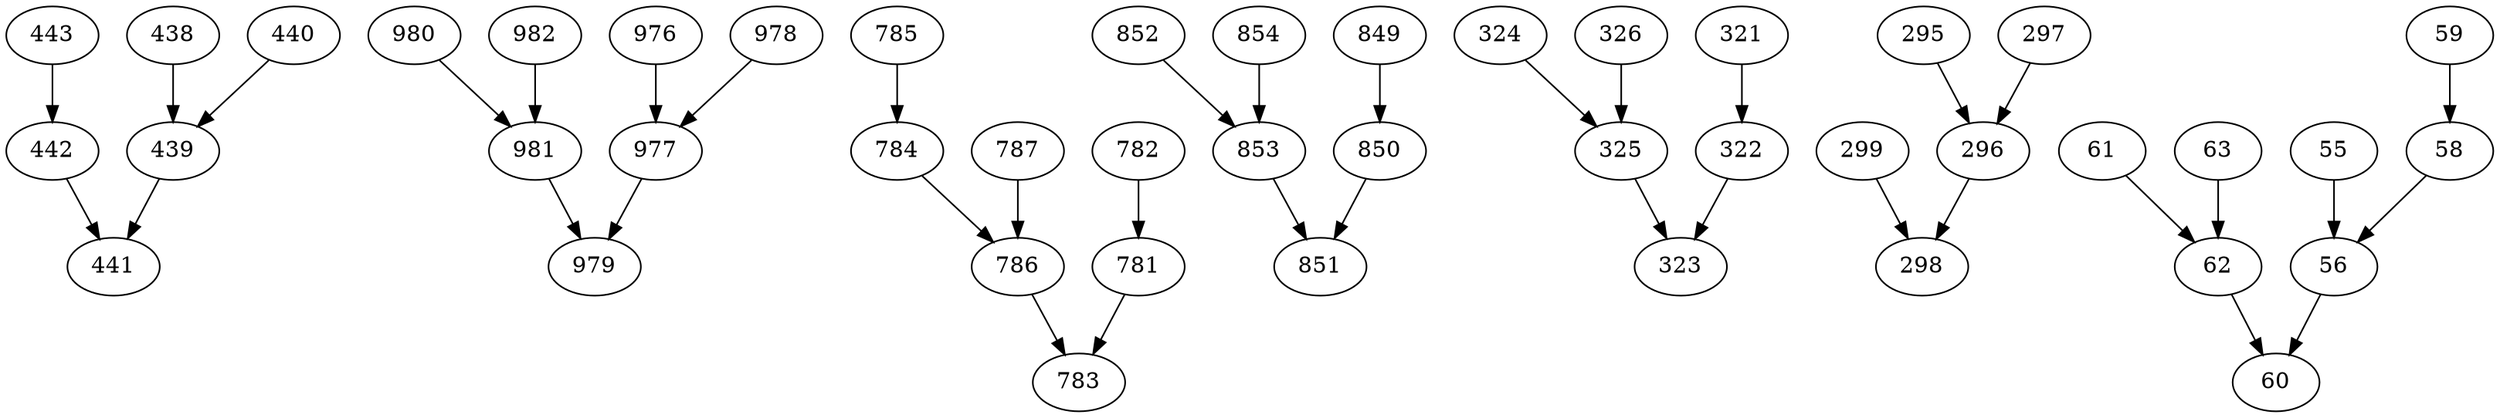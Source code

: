 digraph G{

ranckdir = UD;

	subgraph avl_0{
		439->441
		438->439
		440->439
		442->441
		443->442

}
	subgraph avl_1{
		977->979
		976->977
		978->977
		981->979
		980->981
		982->981

}
	subgraph avl_2{
		781->783
		782->781
		786->783
		784->786
		785->784
		787->786

}
	subgraph avl_3{
		850->851
		849->850
		853->851
		852->853
		854->853

}
	subgraph avl_4{
		322->323
		321->322
		325->323
		324->325
		326->325

}
	subgraph avl_5{
		296->298
		295->296
		297->296
		299->298

}
	subgraph avl_6{
		56->60
		55->56
		58->56
		59->58
		62->60
		61->62
		63->62

}
}